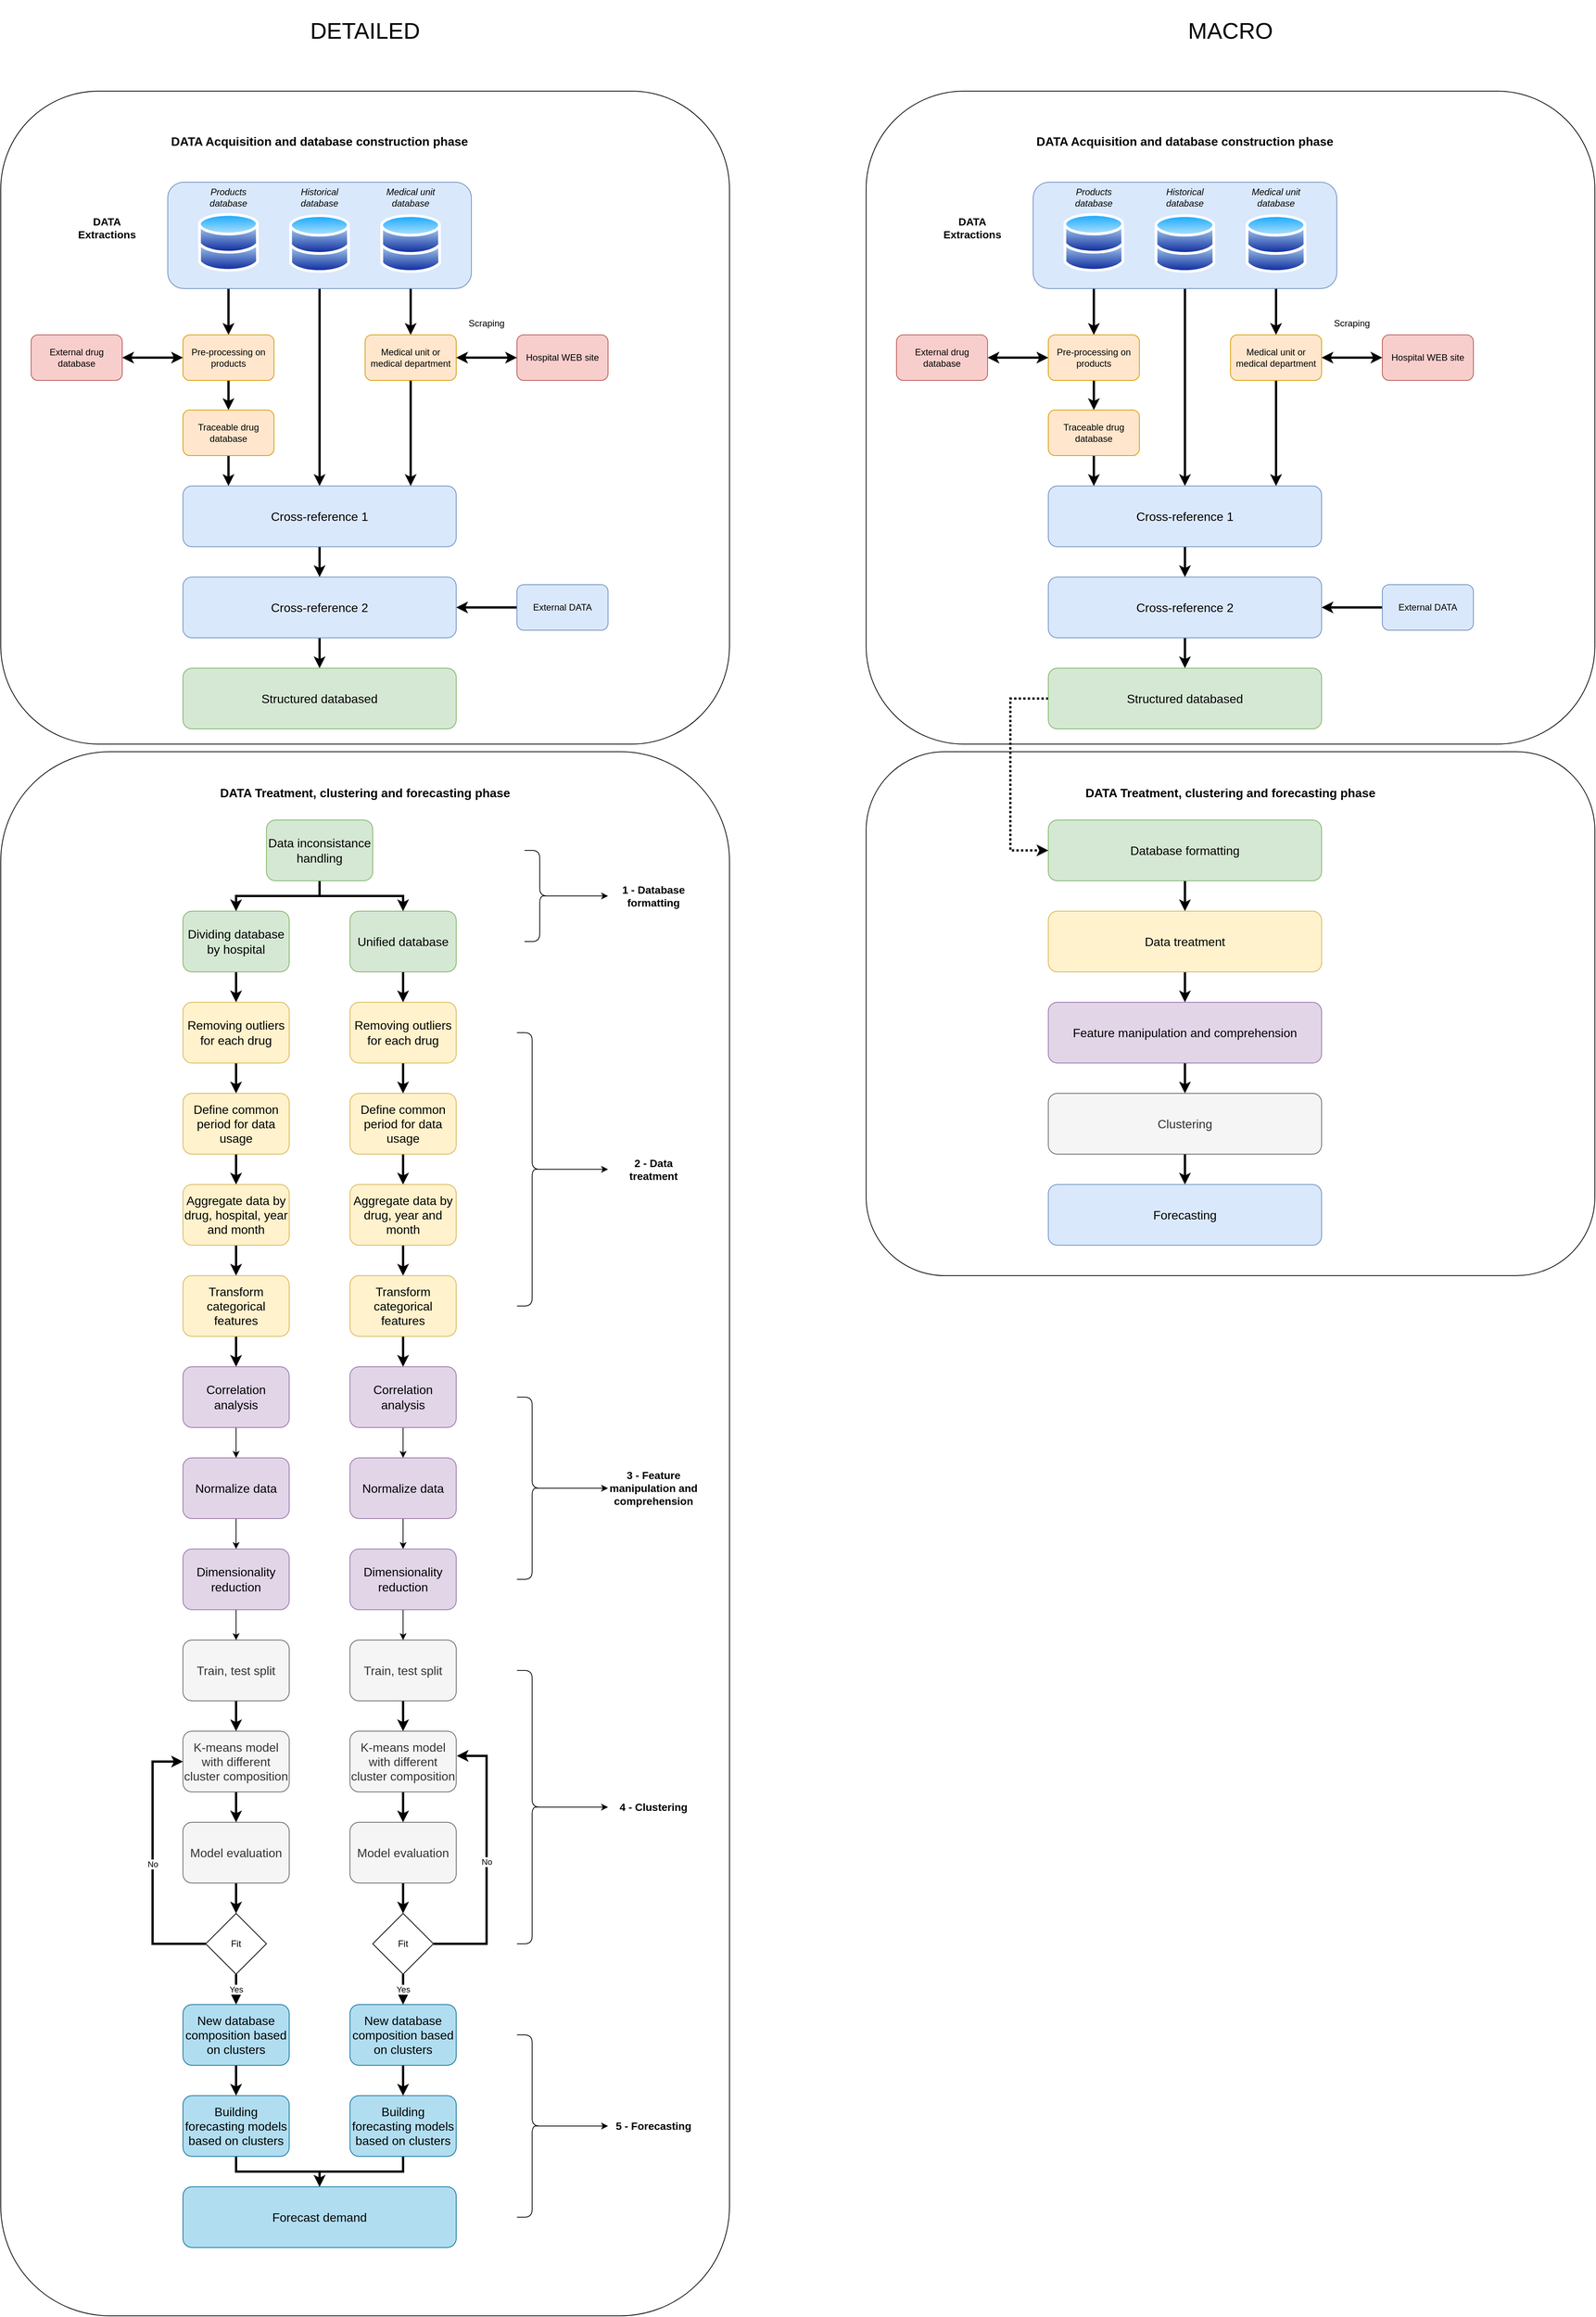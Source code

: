 <mxfile version="21.3.8" type="github">
  <diagram name="Page-1" id="t-_hDB9_bV7U9jZggCBl">
    <mxGraphModel dx="1758" dy="2066" grid="1" gridSize="10" guides="1" tooltips="1" connect="1" arrows="1" fold="1" page="1" pageScale="1" pageWidth="827" pageHeight="1169" math="0" shadow="0">
      <root>
        <mxCell id="0" />
        <mxCell id="1" parent="0" />
        <mxCell id="TOSCLhitm1Dqb9ZpTsh4-42" value="" style="rounded=1;whiteSpace=wrap;html=1;" vertex="1" parent="1">
          <mxGeometry x="1280" y="910" width="960" height="690" as="geometry" />
        </mxCell>
        <mxCell id="SHqvhm3qR2kiJbIXEdHi-139" value="" style="rounded=1;whiteSpace=wrap;html=1;" parent="1" vertex="1">
          <mxGeometry x="140" y="910" width="960" height="2060" as="geometry" />
        </mxCell>
        <mxCell id="SHqvhm3qR2kiJbIXEdHi-138" value="" style="rounded=1;whiteSpace=wrap;html=1;" parent="1" vertex="1">
          <mxGeometry x="140" y="40" width="960" height="860" as="geometry" />
        </mxCell>
        <mxCell id="K6QSOXd1CkM2Pjs1pdf7-1" value="DATA Extractions" style="text;html=1;strokeColor=none;fillColor=none;align=center;verticalAlign=middle;whiteSpace=wrap;rounded=0;strokeWidth=1;fontSize=14;fontStyle=1" parent="1" vertex="1">
          <mxGeometry x="240" y="160" width="80" height="120" as="geometry" />
        </mxCell>
        <mxCell id="K6QSOXd1CkM2Pjs1pdf7-13" style="edgeStyle=orthogonalEdgeStyle;rounded=0;orthogonalLoop=1;jettySize=auto;html=1;jumpSize=6;strokeWidth=3;" parent="1" source="K6QSOXd1CkM2Pjs1pdf7-3" target="K6QSOXd1CkM2Pjs1pdf7-12" edge="1">
          <mxGeometry relative="1" as="geometry">
            <Array as="points">
              <mxPoint x="680" y="350" />
              <mxPoint x="680" y="350" />
            </Array>
          </mxGeometry>
        </mxCell>
        <mxCell id="SHqvhm3qR2kiJbIXEdHi-3" style="edgeStyle=orthogonalEdgeStyle;rounded=0;orthogonalLoop=1;jettySize=auto;html=1;fontSize=11;strokeWidth=3;" parent="1" source="K6QSOXd1CkM2Pjs1pdf7-3" target="SHqvhm3qR2kiJbIXEdHi-1" edge="1">
          <mxGeometry relative="1" as="geometry" />
        </mxCell>
        <mxCell id="SHqvhm3qR2kiJbIXEdHi-13" style="edgeStyle=orthogonalEdgeStyle;rounded=0;orthogonalLoop=1;jettySize=auto;html=1;strokeWidth=3;" parent="1" source="K6QSOXd1CkM2Pjs1pdf7-3" target="K6QSOXd1CkM2Pjs1pdf7-10" edge="1">
          <mxGeometry relative="1" as="geometry">
            <Array as="points">
              <mxPoint x="440" y="310" />
              <mxPoint x="440" y="310" />
            </Array>
          </mxGeometry>
        </mxCell>
        <mxCell id="K6QSOXd1CkM2Pjs1pdf7-3" value="" style="rounded=1;whiteSpace=wrap;html=1;fillColor=#dae8fc;strokeColor=#6c8ebf;" parent="1" vertex="1">
          <mxGeometry x="360" y="160" width="400" height="140" as="geometry" />
        </mxCell>
        <mxCell id="K6QSOXd1CkM2Pjs1pdf7-4" value="" style="image;aspect=fixed;perimeter=ellipsePerimeter;html=1;align=center;shadow=0;dashed=0;spacingTop=3;image=img/lib/active_directory/databases.svg;" parent="1" vertex="1">
          <mxGeometry x="400" y="200" width="80" height="78.41" as="geometry" />
        </mxCell>
        <mxCell id="K6QSOXd1CkM2Pjs1pdf7-5" value="" style="image;aspect=fixed;perimeter=ellipsePerimeter;html=1;align=center;shadow=0;dashed=0;spacingTop=3;image=img/lib/active_directory/databases.svg;" parent="1" vertex="1">
          <mxGeometry x="520" y="201.59" width="80" height="78.41" as="geometry" />
        </mxCell>
        <mxCell id="K6QSOXd1CkM2Pjs1pdf7-6" value="" style="image;aspect=fixed;perimeter=ellipsePerimeter;html=1;align=center;shadow=0;dashed=0;spacingTop=3;image=img/lib/active_directory/databases.svg;" parent="1" vertex="1">
          <mxGeometry x="640" y="201.59" width="80" height="78.41" as="geometry" />
        </mxCell>
        <mxCell id="K6QSOXd1CkM2Pjs1pdf7-7" value="&lt;i&gt;Products database&lt;/i&gt;" style="text;html=1;strokeColor=none;fillColor=none;align=center;verticalAlign=middle;whiteSpace=wrap;rounded=0;" parent="1" vertex="1">
          <mxGeometry x="400" y="140" width="80" height="80" as="geometry" />
        </mxCell>
        <mxCell id="K6QSOXd1CkM2Pjs1pdf7-8" value="&lt;i&gt;Historical database&lt;/i&gt;" style="text;html=1;strokeColor=none;fillColor=none;align=center;verticalAlign=middle;whiteSpace=wrap;rounded=0;" parent="1" vertex="1">
          <mxGeometry x="520" y="140" width="80" height="80" as="geometry" />
        </mxCell>
        <mxCell id="K6QSOXd1CkM2Pjs1pdf7-9" value="&lt;i&gt;Medical unit&lt;br&gt;database&lt;br&gt;&lt;/i&gt;" style="text;html=1;strokeColor=none;fillColor=none;align=center;verticalAlign=middle;whiteSpace=wrap;rounded=0;" parent="1" vertex="1">
          <mxGeometry x="640" y="140" width="80" height="80" as="geometry" />
        </mxCell>
        <mxCell id="K6QSOXd1CkM2Pjs1pdf7-24" style="edgeStyle=orthogonalEdgeStyle;rounded=0;orthogonalLoop=1;jettySize=auto;html=1;entryX=0.5;entryY=0;entryDx=0;entryDy=0;strokeWidth=3;startArrow=none;startFill=0;" parent="1" source="K6QSOXd1CkM2Pjs1pdf7-10" target="K6QSOXd1CkM2Pjs1pdf7-23" edge="1">
          <mxGeometry relative="1" as="geometry" />
        </mxCell>
        <mxCell id="K6QSOXd1CkM2Pjs1pdf7-10" value="Pre-processing on products" style="rounded=1;whiteSpace=wrap;html=1;fillColor=#ffe6cc;strokeColor=#d79b00;" parent="1" vertex="1">
          <mxGeometry x="380" y="361" width="120" height="60" as="geometry" />
        </mxCell>
        <mxCell id="SHqvhm3qR2kiJbIXEdHi-6" style="edgeStyle=orthogonalEdgeStyle;rounded=0;orthogonalLoop=1;jettySize=auto;html=1;strokeWidth=3;" parent="1" source="K6QSOXd1CkM2Pjs1pdf7-12" target="SHqvhm3qR2kiJbIXEdHi-1" edge="1">
          <mxGeometry relative="1" as="geometry">
            <Array as="points">
              <mxPoint x="680" y="640" />
              <mxPoint x="680" y="640" />
            </Array>
          </mxGeometry>
        </mxCell>
        <mxCell id="K6QSOXd1CkM2Pjs1pdf7-12" value="Medical unit or medical department" style="rounded=1;whiteSpace=wrap;html=1;fillColor=#ffe6cc;strokeColor=#d79b00;" parent="1" vertex="1">
          <mxGeometry x="620" y="361" width="120" height="60" as="geometry" />
        </mxCell>
        <mxCell id="K6QSOXd1CkM2Pjs1pdf7-20" style="edgeStyle=orthogonalEdgeStyle;rounded=0;orthogonalLoop=1;jettySize=auto;html=1;strokeWidth=3;startArrow=classic;startFill=1;" parent="1" source="K6QSOXd1CkM2Pjs1pdf7-14" target="K6QSOXd1CkM2Pjs1pdf7-10" edge="1">
          <mxGeometry relative="1" as="geometry" />
        </mxCell>
        <mxCell id="K6QSOXd1CkM2Pjs1pdf7-14" value="External drug database" style="rounded=1;whiteSpace=wrap;html=1;fillColor=#f8cecc;strokeColor=#b85450;" parent="1" vertex="1">
          <mxGeometry x="180" y="361" width="120" height="60" as="geometry" />
        </mxCell>
        <mxCell id="K6QSOXd1CkM2Pjs1pdf7-15" value="Hospital WEB site" style="rounded=1;whiteSpace=wrap;html=1;fillColor=#f8cecc;strokeColor=#b85450;" parent="1" vertex="1">
          <mxGeometry x="820" y="361" width="120" height="60" as="geometry" />
        </mxCell>
        <mxCell id="K6QSOXd1CkM2Pjs1pdf7-18" value="" style="endArrow=classic;startArrow=classic;html=1;rounded=0;exitX=1;exitY=0.5;exitDx=0;exitDy=0;fontSize=9;startWidth=15;endWidth=15;strokeWidth=3;" parent="1" source="K6QSOXd1CkM2Pjs1pdf7-12" target="K6QSOXd1CkM2Pjs1pdf7-15" edge="1">
          <mxGeometry width="100" height="100" relative="1" as="geometry">
            <mxPoint x="850" y="341" as="sourcePoint" />
            <mxPoint x="950" y="241" as="targetPoint" />
          </mxGeometry>
        </mxCell>
        <mxCell id="K6QSOXd1CkM2Pjs1pdf7-22" value="Scraping" style="text;html=1;strokeColor=none;fillColor=none;align=center;verticalAlign=middle;whiteSpace=wrap;rounded=0;" parent="1" vertex="1">
          <mxGeometry x="750" y="331" width="60" height="30" as="geometry" />
        </mxCell>
        <mxCell id="SHqvhm3qR2kiJbIXEdHi-14" style="edgeStyle=orthogonalEdgeStyle;rounded=0;orthogonalLoop=1;jettySize=auto;html=1;strokeWidth=3;" parent="1" source="K6QSOXd1CkM2Pjs1pdf7-23" target="SHqvhm3qR2kiJbIXEdHi-1" edge="1">
          <mxGeometry relative="1" as="geometry">
            <Array as="points">
              <mxPoint x="440" y="550" />
              <mxPoint x="440" y="550" />
            </Array>
          </mxGeometry>
        </mxCell>
        <mxCell id="K6QSOXd1CkM2Pjs1pdf7-23" value="Traceable drug database" style="rounded=1;whiteSpace=wrap;html=1;fillColor=#ffe6cc;strokeColor=#d79b00;" parent="1" vertex="1">
          <mxGeometry x="380" y="460" width="120" height="60" as="geometry" />
        </mxCell>
        <mxCell id="SHqvhm3qR2kiJbIXEdHi-10" style="edgeStyle=orthogonalEdgeStyle;rounded=0;orthogonalLoop=1;jettySize=auto;html=1;strokeWidth=3;" parent="1" source="SHqvhm3qR2kiJbIXEdHi-1" target="SHqvhm3qR2kiJbIXEdHi-8" edge="1">
          <mxGeometry relative="1" as="geometry" />
        </mxCell>
        <mxCell id="SHqvhm3qR2kiJbIXEdHi-1" value="Cross-reference 1" style="rounded=1;whiteSpace=wrap;html=1;fontSize=16;fillColor=#dae8fc;strokeColor=#6c8ebf;" parent="1" vertex="1">
          <mxGeometry x="380" y="560" width="360" height="80" as="geometry" />
        </mxCell>
        <mxCell id="SHqvhm3qR2kiJbIXEdHi-9" style="edgeStyle=orthogonalEdgeStyle;rounded=0;orthogonalLoop=1;jettySize=auto;html=1;strokeWidth=3;" parent="1" source="SHqvhm3qR2kiJbIXEdHi-7" target="SHqvhm3qR2kiJbIXEdHi-8" edge="1">
          <mxGeometry relative="1" as="geometry" />
        </mxCell>
        <mxCell id="SHqvhm3qR2kiJbIXEdHi-7" value="External DATA" style="rounded=1;whiteSpace=wrap;html=1;fillColor=#dae8fc;strokeColor=#6c8ebf;horizontal=1;verticalAlign=middle;" parent="1" vertex="1">
          <mxGeometry x="820" y="690" width="120" height="60" as="geometry" />
        </mxCell>
        <mxCell id="SHqvhm3qR2kiJbIXEdHi-12" style="edgeStyle=orthogonalEdgeStyle;rounded=0;orthogonalLoop=1;jettySize=auto;html=1;entryX=0.5;entryY=0;entryDx=0;entryDy=0;strokeWidth=3;" parent="1" source="SHqvhm3qR2kiJbIXEdHi-8" target="SHqvhm3qR2kiJbIXEdHi-11" edge="1">
          <mxGeometry relative="1" as="geometry" />
        </mxCell>
        <mxCell id="SHqvhm3qR2kiJbIXEdHi-8" value="Cross-reference 2" style="rounded=1;whiteSpace=wrap;html=1;fontSize=16;fillColor=#dae8fc;strokeColor=#6c8ebf;" parent="1" vertex="1">
          <mxGeometry x="380" y="680" width="360" height="80" as="geometry" />
        </mxCell>
        <mxCell id="SHqvhm3qR2kiJbIXEdHi-11" value="Structured databased" style="rounded=1;whiteSpace=wrap;html=1;fontSize=16;fillColor=#d5e8d4;strokeColor=#82b366;" parent="1" vertex="1">
          <mxGeometry x="380" y="800" width="360" height="80" as="geometry" />
        </mxCell>
        <mxCell id="SHqvhm3qR2kiJbIXEdHi-17" value="DATA Acquisition and database construction phase" style="text;html=1;strokeColor=none;fillColor=none;align=center;verticalAlign=middle;whiteSpace=wrap;rounded=0;strokeWidth=1;fontSize=16;fontStyle=1" parent="1" vertex="1">
          <mxGeometry x="360" y="81.59" width="400" height="48.41" as="geometry" />
        </mxCell>
        <mxCell id="SHqvhm3qR2kiJbIXEdHi-40" style="edgeStyle=orthogonalEdgeStyle;rounded=0;orthogonalLoop=1;jettySize=auto;html=1;entryX=0.5;entryY=0;entryDx=0;entryDy=0;strokeWidth=3;" parent="1" source="SHqvhm3qR2kiJbIXEdHi-19" target="SHqvhm3qR2kiJbIXEdHi-35" edge="1">
          <mxGeometry relative="1" as="geometry" />
        </mxCell>
        <mxCell id="SHqvhm3qR2kiJbIXEdHi-19" value="Dividing database by hospital" style="rounded=1;whiteSpace=wrap;html=1;fontSize=16;fillColor=#d5e8d4;strokeColor=#82b366;" parent="1" vertex="1">
          <mxGeometry x="380" y="1120" width="140" height="80" as="geometry" />
        </mxCell>
        <mxCell id="SHqvhm3qR2kiJbIXEdHi-46" style="edgeStyle=orthogonalEdgeStyle;rounded=0;orthogonalLoop=1;jettySize=auto;html=1;strokeWidth=3;" parent="1" source="SHqvhm3qR2kiJbIXEdHi-29" target="SHqvhm3qR2kiJbIXEdHi-38" edge="1">
          <mxGeometry relative="1" as="geometry" />
        </mxCell>
        <mxCell id="SHqvhm3qR2kiJbIXEdHi-29" value="Unified database" style="rounded=1;whiteSpace=wrap;html=1;fontSize=16;fillColor=#d5e8d4;strokeColor=#82b366;" parent="1" vertex="1">
          <mxGeometry x="600" y="1120" width="140" height="80" as="geometry" />
        </mxCell>
        <mxCell id="SHqvhm3qR2kiJbIXEdHi-31" style="edgeStyle=orthogonalEdgeStyle;rounded=0;orthogonalLoop=1;jettySize=auto;html=1;exitX=0.5;exitY=1;exitDx=0;exitDy=0;" parent="1" source="SHqvhm3qR2kiJbIXEdHi-29" target="SHqvhm3qR2kiJbIXEdHi-29" edge="1">
          <mxGeometry relative="1" as="geometry" />
        </mxCell>
        <mxCell id="SHqvhm3qR2kiJbIXEdHi-78" style="edgeStyle=orthogonalEdgeStyle;rounded=0;orthogonalLoop=1;jettySize=auto;html=1;strokeWidth=3;" parent="1" source="SHqvhm3qR2kiJbIXEdHi-35" target="SHqvhm3qR2kiJbIXEdHi-50" edge="1">
          <mxGeometry relative="1" as="geometry" />
        </mxCell>
        <mxCell id="SHqvhm3qR2kiJbIXEdHi-35" value="Removing outliers for each drug" style="rounded=1;whiteSpace=wrap;html=1;fontSize=16;fillColor=#fff2cc;strokeColor=#d6b656;" parent="1" vertex="1">
          <mxGeometry x="380" y="1240" width="140" height="80" as="geometry" />
        </mxCell>
        <mxCell id="SHqvhm3qR2kiJbIXEdHi-77" style="edgeStyle=orthogonalEdgeStyle;rounded=0;orthogonalLoop=1;jettySize=auto;html=1;entryX=0.5;entryY=0;entryDx=0;entryDy=0;strokeWidth=3;" parent="1" source="SHqvhm3qR2kiJbIXEdHi-38" target="SHqvhm3qR2kiJbIXEdHi-51" edge="1">
          <mxGeometry relative="1" as="geometry" />
        </mxCell>
        <mxCell id="SHqvhm3qR2kiJbIXEdHi-38" value="Removing outliers for each drug" style="rounded=1;whiteSpace=wrap;html=1;fontSize=16;fillColor=#fff2cc;strokeColor=#d6b656;" parent="1" vertex="1">
          <mxGeometry x="600" y="1240" width="140" height="80" as="geometry" />
        </mxCell>
        <mxCell id="SHqvhm3qR2kiJbIXEdHi-43" style="edgeStyle=orthogonalEdgeStyle;rounded=0;orthogonalLoop=1;jettySize=auto;html=1;strokeWidth=3;" parent="1" source="SHqvhm3qR2kiJbIXEdHi-41" target="SHqvhm3qR2kiJbIXEdHi-19" edge="1">
          <mxGeometry relative="1" as="geometry" />
        </mxCell>
        <mxCell id="SHqvhm3qR2kiJbIXEdHi-44" style="edgeStyle=orthogonalEdgeStyle;rounded=0;orthogonalLoop=1;jettySize=auto;html=1;entryX=0.5;entryY=0;entryDx=0;entryDy=0;strokeWidth=3;" parent="1" source="SHqvhm3qR2kiJbIXEdHi-41" target="SHqvhm3qR2kiJbIXEdHi-29" edge="1">
          <mxGeometry relative="1" as="geometry" />
        </mxCell>
        <mxCell id="SHqvhm3qR2kiJbIXEdHi-41" value="Data inconsistance handling" style="rounded=1;whiteSpace=wrap;html=1;fontSize=16;fillColor=#d5e8d4;strokeColor=#82b366;" parent="1" vertex="1">
          <mxGeometry x="490" y="1000" width="140" height="80" as="geometry" />
        </mxCell>
        <mxCell id="bCkLxKvPBURnQj97gKr4-2" style="edgeStyle=orthogonalEdgeStyle;rounded=0;orthogonalLoop=1;jettySize=auto;html=1;strokeWidth=3;" parent="1" source="SHqvhm3qR2kiJbIXEdHi-45" target="bCkLxKvPBURnQj97gKr4-1" edge="1">
          <mxGeometry relative="1" as="geometry" />
        </mxCell>
        <mxCell id="SHqvhm3qR2kiJbIXEdHi-45" value="Transform categorical features" style="rounded=1;whiteSpace=wrap;html=1;fontSize=16;fillColor=#fff2cc;strokeColor=#d6b656;" parent="1" vertex="1">
          <mxGeometry x="380" y="1600" width="140" height="80" as="geometry" />
        </mxCell>
        <mxCell id="bCkLxKvPBURnQj97gKr4-5" style="edgeStyle=orthogonalEdgeStyle;rounded=0;orthogonalLoop=1;jettySize=auto;html=1;strokeWidth=3;entryX=0.5;entryY=0;entryDx=0;entryDy=0;" parent="1" source="SHqvhm3qR2kiJbIXEdHi-48" target="bCkLxKvPBURnQj97gKr4-4" edge="1">
          <mxGeometry relative="1" as="geometry">
            <mxPoint x="670" y="1710" as="targetPoint" />
          </mxGeometry>
        </mxCell>
        <mxCell id="SHqvhm3qR2kiJbIXEdHi-48" value="Transform categorical features" style="rounded=1;whiteSpace=wrap;html=1;fontSize=16;fillColor=#fff2cc;strokeColor=#d6b656;" parent="1" vertex="1">
          <mxGeometry x="600" y="1600" width="140" height="80" as="geometry" />
        </mxCell>
        <mxCell id="SHqvhm3qR2kiJbIXEdHi-64" style="edgeStyle=orthogonalEdgeStyle;rounded=0;orthogonalLoop=1;jettySize=auto;html=1;entryX=0.5;entryY=0;entryDx=0;entryDy=0;strokeWidth=3;" parent="1" source="SHqvhm3qR2kiJbIXEdHi-50" target="SHqvhm3qR2kiJbIXEdHi-60" edge="1">
          <mxGeometry relative="1" as="geometry" />
        </mxCell>
        <mxCell id="SHqvhm3qR2kiJbIXEdHi-50" value="Define common period for data usage" style="rounded=1;whiteSpace=wrap;html=1;fontSize=16;fillColor=#fff2cc;strokeColor=#d6b656;" parent="1" vertex="1">
          <mxGeometry x="380" y="1360" width="140" height="80" as="geometry" />
        </mxCell>
        <mxCell id="SHqvhm3qR2kiJbIXEdHi-66" style="edgeStyle=orthogonalEdgeStyle;rounded=0;orthogonalLoop=1;jettySize=auto;html=1;entryX=0.5;entryY=0;entryDx=0;entryDy=0;strokeWidth=3;" parent="1" source="SHqvhm3qR2kiJbIXEdHi-51" target="SHqvhm3qR2kiJbIXEdHi-65" edge="1">
          <mxGeometry relative="1" as="geometry" />
        </mxCell>
        <mxCell id="SHqvhm3qR2kiJbIXEdHi-51" value="Define common period for data usage" style="rounded=1;whiteSpace=wrap;html=1;fontSize=16;fillColor=#fff2cc;strokeColor=#d6b656;" parent="1" vertex="1">
          <mxGeometry x="600" y="1360" width="140" height="80" as="geometry" />
        </mxCell>
        <mxCell id="SHqvhm3qR2kiJbIXEdHi-82" style="edgeStyle=orthogonalEdgeStyle;rounded=0;orthogonalLoop=1;jettySize=auto;html=1;entryX=0.5;entryY=0;entryDx=0;entryDy=0;strokeWidth=3;" parent="1" source="SHqvhm3qR2kiJbIXEdHi-60" target="SHqvhm3qR2kiJbIXEdHi-45" edge="1">
          <mxGeometry relative="1" as="geometry" />
        </mxCell>
        <mxCell id="SHqvhm3qR2kiJbIXEdHi-60" value="Aggregate data by drug, hospital, year and month" style="rounded=1;whiteSpace=wrap;html=1;fontSize=16;fillColor=#fff2cc;strokeColor=#d6b656;" parent="1" vertex="1">
          <mxGeometry x="380" y="1480" width="140" height="80" as="geometry" />
        </mxCell>
        <mxCell id="SHqvhm3qR2kiJbIXEdHi-83" style="edgeStyle=orthogonalEdgeStyle;rounded=0;orthogonalLoop=1;jettySize=auto;html=1;strokeWidth=3;" parent="1" source="SHqvhm3qR2kiJbIXEdHi-65" target="SHqvhm3qR2kiJbIXEdHi-48" edge="1">
          <mxGeometry relative="1" as="geometry" />
        </mxCell>
        <mxCell id="SHqvhm3qR2kiJbIXEdHi-65" value="Aggregate data by drug, year and month" style="rounded=1;whiteSpace=wrap;html=1;fontSize=16;fillColor=#fff2cc;strokeColor=#d6b656;" parent="1" vertex="1">
          <mxGeometry x="600" y="1480" width="140" height="80" as="geometry" />
        </mxCell>
        <mxCell id="TvscWtppMxDBSj-NU7g7-3" style="edgeStyle=orthogonalEdgeStyle;rounded=0;orthogonalLoop=1;jettySize=auto;html=1;" parent="1" source="SHqvhm3qR2kiJbIXEdHi-71" target="bCkLxKvPBURnQj97gKr4-6" edge="1">
          <mxGeometry relative="1" as="geometry" />
        </mxCell>
        <mxCell id="SHqvhm3qR2kiJbIXEdHi-71" value="Normalize data" style="rounded=1;whiteSpace=wrap;html=1;fontSize=16;fillColor=#e1d5e7;strokeColor=#9673a6;" parent="1" vertex="1">
          <mxGeometry x="380" y="1840" width="140" height="80" as="geometry" />
        </mxCell>
        <mxCell id="TvscWtppMxDBSj-NU7g7-5" style="edgeStyle=orthogonalEdgeStyle;rounded=0;orthogonalLoop=1;jettySize=auto;html=1;" parent="1" source="SHqvhm3qR2kiJbIXEdHi-75" target="bCkLxKvPBURnQj97gKr4-7" edge="1">
          <mxGeometry relative="1" as="geometry" />
        </mxCell>
        <mxCell id="SHqvhm3qR2kiJbIXEdHi-75" value="Normalize data" style="rounded=1;whiteSpace=wrap;html=1;fontSize=16;fillColor=#e1d5e7;strokeColor=#9673a6;" parent="1" vertex="1">
          <mxGeometry x="600" y="1840" width="140" height="80" as="geometry" />
        </mxCell>
        <mxCell id="SHqvhm3qR2kiJbIXEdHi-91" style="edgeStyle=orthogonalEdgeStyle;rounded=0;orthogonalLoop=1;jettySize=auto;html=1;entryX=0.5;entryY=0;entryDx=0;entryDy=0;strokeWidth=3;" parent="1" source="SHqvhm3qR2kiJbIXEdHi-80" target="SHqvhm3qR2kiJbIXEdHi-88" edge="1">
          <mxGeometry relative="1" as="geometry" />
        </mxCell>
        <mxCell id="SHqvhm3qR2kiJbIXEdHi-80" value="Train, test split" style="rounded=1;whiteSpace=wrap;html=1;fontSize=16;fillColor=#f5f5f5;strokeColor=#666666;fontColor=#333333;" parent="1" vertex="1">
          <mxGeometry x="380" y="2080" width="140" height="80" as="geometry" />
        </mxCell>
        <mxCell id="SHqvhm3qR2kiJbIXEdHi-90" style="edgeStyle=orthogonalEdgeStyle;rounded=0;orthogonalLoop=1;jettySize=auto;html=1;entryX=0.5;entryY=0;entryDx=0;entryDy=0;strokeWidth=3;" parent="1" source="SHqvhm3qR2kiJbIXEdHi-81" target="SHqvhm3qR2kiJbIXEdHi-89" edge="1">
          <mxGeometry relative="1" as="geometry" />
        </mxCell>
        <mxCell id="SHqvhm3qR2kiJbIXEdHi-81" value="Train, test split" style="rounded=1;whiteSpace=wrap;html=1;fontSize=16;fillColor=#f5f5f5;strokeColor=#666666;fontColor=#333333;" parent="1" vertex="1">
          <mxGeometry x="600" y="2080" width="140" height="80" as="geometry" />
        </mxCell>
        <mxCell id="SHqvhm3qR2kiJbIXEdHi-93" style="edgeStyle=orthogonalEdgeStyle;rounded=0;orthogonalLoop=1;jettySize=auto;html=1;strokeWidth=3;" parent="1" source="SHqvhm3qR2kiJbIXEdHi-88" target="SHqvhm3qR2kiJbIXEdHi-92" edge="1">
          <mxGeometry relative="1" as="geometry" />
        </mxCell>
        <mxCell id="SHqvhm3qR2kiJbIXEdHi-88" value="K-means model with different cluster composition" style="rounded=1;whiteSpace=wrap;html=1;fontSize=16;fillColor=#f5f5f5;strokeColor=#666666;fontColor=#333333;" parent="1" vertex="1">
          <mxGeometry x="380" y="2200" width="140" height="80" as="geometry" />
        </mxCell>
        <mxCell id="SHqvhm3qR2kiJbIXEdHi-98" style="edgeStyle=orthogonalEdgeStyle;rounded=0;orthogonalLoop=1;jettySize=auto;html=1;entryX=0.5;entryY=0;entryDx=0;entryDy=0;strokeWidth=3;" parent="1" source="SHqvhm3qR2kiJbIXEdHi-89" target="SHqvhm3qR2kiJbIXEdHi-97" edge="1">
          <mxGeometry relative="1" as="geometry" />
        </mxCell>
        <mxCell id="SHqvhm3qR2kiJbIXEdHi-89" value="K-means model with different cluster composition" style="rounded=1;whiteSpace=wrap;html=1;fontSize=16;fillColor=#f5f5f5;strokeColor=#666666;fontColor=#333333;" parent="1" vertex="1">
          <mxGeometry x="600" y="2200" width="140" height="80" as="geometry" />
        </mxCell>
        <mxCell id="SHqvhm3qR2kiJbIXEdHi-102" style="edgeStyle=orthogonalEdgeStyle;rounded=0;orthogonalLoop=1;jettySize=auto;html=1;entryX=0.5;entryY=0;entryDx=0;entryDy=0;strokeWidth=3;" parent="1" source="SHqvhm3qR2kiJbIXEdHi-92" target="SHqvhm3qR2kiJbIXEdHi-99" edge="1">
          <mxGeometry relative="1" as="geometry" />
        </mxCell>
        <mxCell id="SHqvhm3qR2kiJbIXEdHi-92" value="Model evaluation" style="rounded=1;whiteSpace=wrap;html=1;fontSize=16;fillColor=#f5f5f5;strokeColor=#666666;fontColor=#333333;" parent="1" vertex="1">
          <mxGeometry x="380" y="2320" width="140" height="80" as="geometry" />
        </mxCell>
        <mxCell id="SHqvhm3qR2kiJbIXEdHi-101" style="edgeStyle=orthogonalEdgeStyle;rounded=0;orthogonalLoop=1;jettySize=auto;html=1;strokeWidth=3;" parent="1" source="SHqvhm3qR2kiJbIXEdHi-97" target="SHqvhm3qR2kiJbIXEdHi-100" edge="1">
          <mxGeometry relative="1" as="geometry" />
        </mxCell>
        <mxCell id="SHqvhm3qR2kiJbIXEdHi-97" value="Model evaluation" style="rounded=1;whiteSpace=wrap;html=1;fontSize=16;fillColor=#f5f5f5;strokeColor=#666666;fontColor=#333333;" parent="1" vertex="1">
          <mxGeometry x="600" y="2320" width="140" height="80" as="geometry" />
        </mxCell>
        <mxCell id="SHqvhm3qR2kiJbIXEdHi-103" value="No" style="edgeStyle=orthogonalEdgeStyle;rounded=0;orthogonalLoop=1;jettySize=auto;html=1;entryX=0;entryY=0.5;entryDx=0;entryDy=0;strokeWidth=3;" parent="1" source="SHqvhm3qR2kiJbIXEdHi-99" target="SHqvhm3qR2kiJbIXEdHi-88" edge="1">
          <mxGeometry relative="1" as="geometry">
            <Array as="points">
              <mxPoint x="340" y="2480" />
              <mxPoint x="340" y="2240" />
            </Array>
          </mxGeometry>
        </mxCell>
        <mxCell id="SHqvhm3qR2kiJbIXEdHi-106" value="Yes" style="edgeStyle=orthogonalEdgeStyle;rounded=0;orthogonalLoop=1;jettySize=auto;html=1;entryX=0.5;entryY=0;entryDx=0;entryDy=0;strokeWidth=3;" parent="1" source="SHqvhm3qR2kiJbIXEdHi-99" target="SHqvhm3qR2kiJbIXEdHi-105" edge="1">
          <mxGeometry relative="1" as="geometry" />
        </mxCell>
        <mxCell id="SHqvhm3qR2kiJbIXEdHi-99" value="Fit" style="rhombus;whiteSpace=wrap;html=1;" parent="1" vertex="1">
          <mxGeometry x="410" y="2440" width="80" height="80" as="geometry" />
        </mxCell>
        <mxCell id="SHqvhm3qR2kiJbIXEdHi-104" value="No" style="edgeStyle=orthogonalEdgeStyle;rounded=0;orthogonalLoop=1;jettySize=auto;html=1;entryX=1.005;entryY=0.406;entryDx=0;entryDy=0;entryPerimeter=0;strokeWidth=3;" parent="1" source="SHqvhm3qR2kiJbIXEdHi-100" target="SHqvhm3qR2kiJbIXEdHi-89" edge="1">
          <mxGeometry relative="1" as="geometry">
            <Array as="points">
              <mxPoint x="780" y="2480" />
              <mxPoint x="780" y="2233" />
            </Array>
          </mxGeometry>
        </mxCell>
        <mxCell id="SHqvhm3qR2kiJbIXEdHi-108" value="Yes" style="edgeStyle=orthogonalEdgeStyle;rounded=0;orthogonalLoop=1;jettySize=auto;html=1;strokeWidth=3;" parent="1" source="SHqvhm3qR2kiJbIXEdHi-100" target="SHqvhm3qR2kiJbIXEdHi-107" edge="1">
          <mxGeometry relative="1" as="geometry" />
        </mxCell>
        <mxCell id="SHqvhm3qR2kiJbIXEdHi-100" value="Fit" style="rhombus;whiteSpace=wrap;html=1;" parent="1" vertex="1">
          <mxGeometry x="630" y="2440" width="80" height="80" as="geometry" />
        </mxCell>
        <mxCell id="SHqvhm3qR2kiJbIXEdHi-110" style="edgeStyle=orthogonalEdgeStyle;rounded=0;orthogonalLoop=1;jettySize=auto;html=1;entryX=0.5;entryY=0;entryDx=0;entryDy=0;strokeWidth=3;" parent="1" source="SHqvhm3qR2kiJbIXEdHi-105" target="SHqvhm3qR2kiJbIXEdHi-109" edge="1">
          <mxGeometry relative="1" as="geometry" />
        </mxCell>
        <mxCell id="SHqvhm3qR2kiJbIXEdHi-105" value="New database composition based on clusters" style="rounded=1;whiteSpace=wrap;html=1;fontSize=16;fillColor=#b1ddf0;strokeColor=#10739e;" parent="1" vertex="1">
          <mxGeometry x="380" y="2560" width="140" height="80" as="geometry" />
        </mxCell>
        <mxCell id="SHqvhm3qR2kiJbIXEdHi-112" style="edgeStyle=orthogonalEdgeStyle;rounded=0;orthogonalLoop=1;jettySize=auto;html=1;strokeWidth=3;" parent="1" source="SHqvhm3qR2kiJbIXEdHi-107" target="SHqvhm3qR2kiJbIXEdHi-111" edge="1">
          <mxGeometry relative="1" as="geometry" />
        </mxCell>
        <mxCell id="SHqvhm3qR2kiJbIXEdHi-107" value="New database composition based on clusters" style="rounded=1;whiteSpace=wrap;html=1;fontSize=16;fillColor=#b1ddf0;strokeColor=#10739e;" parent="1" vertex="1">
          <mxGeometry x="600" y="2560" width="140" height="80" as="geometry" />
        </mxCell>
        <mxCell id="SHqvhm3qR2kiJbIXEdHi-115" style="edgeStyle=orthogonalEdgeStyle;rounded=0;orthogonalLoop=1;jettySize=auto;html=1;entryX=0.5;entryY=0;entryDx=0;entryDy=0;strokeWidth=3;" parent="1" source="SHqvhm3qR2kiJbIXEdHi-109" target="SHqvhm3qR2kiJbIXEdHi-113" edge="1">
          <mxGeometry relative="1" as="geometry" />
        </mxCell>
        <mxCell id="SHqvhm3qR2kiJbIXEdHi-109" value="Building forecasting models based on clusters" style="rounded=1;whiteSpace=wrap;html=1;fontSize=16;fillColor=#b1ddf0;strokeColor=#10739e;" parent="1" vertex="1">
          <mxGeometry x="380" y="2680" width="140" height="80" as="geometry" />
        </mxCell>
        <mxCell id="SHqvhm3qR2kiJbIXEdHi-114" style="edgeStyle=orthogonalEdgeStyle;rounded=0;orthogonalLoop=1;jettySize=auto;html=1;strokeWidth=3;" parent="1" source="SHqvhm3qR2kiJbIXEdHi-111" target="SHqvhm3qR2kiJbIXEdHi-113" edge="1">
          <mxGeometry relative="1" as="geometry" />
        </mxCell>
        <mxCell id="SHqvhm3qR2kiJbIXEdHi-111" value="Building forecasting models based on clusters" style="rounded=1;whiteSpace=wrap;html=1;fontSize=16;fillColor=#b1ddf0;strokeColor=#10739e;" parent="1" vertex="1">
          <mxGeometry x="600" y="2680" width="140" height="80" as="geometry" />
        </mxCell>
        <mxCell id="SHqvhm3qR2kiJbIXEdHi-113" value="Forecast demand" style="rounded=1;whiteSpace=wrap;html=1;fontSize=16;fillColor=#b1ddf0;strokeColor=#10739e;" parent="1" vertex="1">
          <mxGeometry x="380" y="2800" width="360" height="80" as="geometry" />
        </mxCell>
        <mxCell id="SHqvhm3qR2kiJbIXEdHi-118" value="1 - Database formatting" style="text;html=1;strokeColor=none;fillColor=none;align=center;verticalAlign=middle;whiteSpace=wrap;rounded=0;fontSize=14;fontStyle=1" parent="1" vertex="1">
          <mxGeometry x="940" y="1080" width="120" height="40" as="geometry" />
        </mxCell>
        <mxCell id="SHqvhm3qR2kiJbIXEdHi-122" value="" style="shape=curlyBracket;whiteSpace=wrap;html=1;rounded=1;flipH=1;labelPosition=right;verticalLabelPosition=middle;align=left;verticalAlign=middle;" parent="1" vertex="1">
          <mxGeometry x="820" y="1280" width="40" height="360" as="geometry" />
        </mxCell>
        <mxCell id="SHqvhm3qR2kiJbIXEdHi-123" value="2 - Data treatment" style="text;html=1;strokeColor=none;fillColor=none;align=center;verticalAlign=middle;whiteSpace=wrap;rounded=0;fontSize=14;fontStyle=1" parent="1" vertex="1">
          <mxGeometry x="940" y="1440" width="120" height="40" as="geometry" />
        </mxCell>
        <mxCell id="SHqvhm3qR2kiJbIXEdHi-124" style="edgeStyle=orthogonalEdgeStyle;rounded=0;orthogonalLoop=1;jettySize=auto;html=1;exitX=0.1;exitY=0.5;exitDx=0;exitDy=0;exitPerimeter=0;entryX=0;entryY=0.5;entryDx=0;entryDy=0;" parent="1" source="SHqvhm3qR2kiJbIXEdHi-122" target="SHqvhm3qR2kiJbIXEdHi-123" edge="1">
          <mxGeometry relative="1" as="geometry">
            <mxPoint x="710" y="1170" as="sourcePoint" />
            <mxPoint x="910" y="1170" as="targetPoint" />
          </mxGeometry>
        </mxCell>
        <mxCell id="SHqvhm3qR2kiJbIXEdHi-125" value="" style="shape=curlyBracket;whiteSpace=wrap;html=1;rounded=1;flipH=1;labelPosition=right;verticalLabelPosition=middle;align=left;verticalAlign=middle;" parent="1" vertex="1">
          <mxGeometry x="830" y="1040" width="40" height="120" as="geometry" />
        </mxCell>
        <mxCell id="SHqvhm3qR2kiJbIXEdHi-126" style="edgeStyle=orthogonalEdgeStyle;rounded=0;orthogonalLoop=1;jettySize=auto;html=1;exitX=0.1;exitY=0.5;exitDx=0;exitDy=0;exitPerimeter=0;" parent="1" source="SHqvhm3qR2kiJbIXEdHi-125" target="SHqvhm3qR2kiJbIXEdHi-118" edge="1">
          <mxGeometry relative="1" as="geometry">
            <mxPoint x="866" y="1470" as="sourcePoint" />
            <mxPoint x="950" y="1470" as="targetPoint" />
          </mxGeometry>
        </mxCell>
        <mxCell id="SHqvhm3qR2kiJbIXEdHi-127" value="" style="shape=curlyBracket;whiteSpace=wrap;html=1;rounded=1;flipH=1;labelPosition=right;verticalLabelPosition=middle;align=left;verticalAlign=middle;" parent="1" vertex="1">
          <mxGeometry x="820" y="2120" width="40" height="360" as="geometry" />
        </mxCell>
        <mxCell id="SHqvhm3qR2kiJbIXEdHi-129" value="4 - Clustering" style="text;html=1;strokeColor=none;fillColor=none;align=center;verticalAlign=middle;whiteSpace=wrap;rounded=0;fontSize=14;fontStyle=1" parent="1" vertex="1">
          <mxGeometry x="940" y="2280" width="120" height="40" as="geometry" />
        </mxCell>
        <mxCell id="SHqvhm3qR2kiJbIXEdHi-130" style="edgeStyle=orthogonalEdgeStyle;rounded=0;orthogonalLoop=1;jettySize=auto;html=1;exitX=0.1;exitY=0.5;exitDx=0;exitDy=0;exitPerimeter=0;" parent="1" source="SHqvhm3qR2kiJbIXEdHi-127" target="SHqvhm3qR2kiJbIXEdHi-129" edge="1">
          <mxGeometry relative="1" as="geometry">
            <mxPoint x="866" y="1710" as="sourcePoint" />
            <mxPoint x="950" y="1710" as="targetPoint" />
          </mxGeometry>
        </mxCell>
        <mxCell id="SHqvhm3qR2kiJbIXEdHi-131" value="" style="shape=curlyBracket;whiteSpace=wrap;html=1;rounded=1;flipH=1;labelPosition=right;verticalLabelPosition=middle;align=left;verticalAlign=middle;" parent="1" vertex="1">
          <mxGeometry x="820" y="2600" width="40" height="240" as="geometry" />
        </mxCell>
        <mxCell id="SHqvhm3qR2kiJbIXEdHi-132" value="5 - Forecasting" style="text;html=1;strokeColor=none;fillColor=none;align=center;verticalAlign=middle;whiteSpace=wrap;rounded=0;fontSize=14;fontStyle=1" parent="1" vertex="1">
          <mxGeometry x="940" y="2700" width="120" height="40" as="geometry" />
        </mxCell>
        <mxCell id="SHqvhm3qR2kiJbIXEdHi-133" style="edgeStyle=orthogonalEdgeStyle;rounded=0;orthogonalLoop=1;jettySize=auto;html=1;exitX=0.1;exitY=0.5;exitDx=0;exitDy=0;exitPerimeter=0;" parent="1" source="SHqvhm3qR2kiJbIXEdHi-131" target="SHqvhm3qR2kiJbIXEdHi-132" edge="1">
          <mxGeometry relative="1" as="geometry">
            <mxPoint x="866" y="2250" as="sourcePoint" />
            <mxPoint x="950" y="2250" as="targetPoint" />
          </mxGeometry>
        </mxCell>
        <mxCell id="SHqvhm3qR2kiJbIXEdHi-140" value="DATA Treatment, clustering and forecasting phase" style="text;html=1;strokeColor=none;fillColor=none;align=center;verticalAlign=middle;whiteSpace=wrap;rounded=0;strokeWidth=1;fontSize=16;fontStyle=1" parent="1" vertex="1">
          <mxGeometry x="420" y="940" width="400" height="48.41" as="geometry" />
        </mxCell>
        <mxCell id="TvscWtppMxDBSj-NU7g7-2" style="edgeStyle=orthogonalEdgeStyle;rounded=0;orthogonalLoop=1;jettySize=auto;html=1;" parent="1" source="bCkLxKvPBURnQj97gKr4-1" target="SHqvhm3qR2kiJbIXEdHi-71" edge="1">
          <mxGeometry relative="1" as="geometry" />
        </mxCell>
        <mxCell id="bCkLxKvPBURnQj97gKr4-1" value="Correlation analysis" style="rounded=1;whiteSpace=wrap;html=1;fontSize=16;fillColor=#e1d5e7;strokeColor=#9673a6;" parent="1" vertex="1">
          <mxGeometry x="380" y="1720" width="140" height="80" as="geometry" />
        </mxCell>
        <mxCell id="TvscWtppMxDBSj-NU7g7-1" style="edgeStyle=orthogonalEdgeStyle;rounded=0;orthogonalLoop=1;jettySize=auto;html=1;" parent="1" source="bCkLxKvPBURnQj97gKr4-4" target="SHqvhm3qR2kiJbIXEdHi-75" edge="1">
          <mxGeometry relative="1" as="geometry" />
        </mxCell>
        <mxCell id="bCkLxKvPBURnQj97gKr4-4" value="Correlation analysis" style="rounded=1;whiteSpace=wrap;html=1;fontSize=16;fillColor=#e1d5e7;strokeColor=#9673a6;" parent="1" vertex="1">
          <mxGeometry x="600" y="1720" width="140" height="80" as="geometry" />
        </mxCell>
        <mxCell id="TvscWtppMxDBSj-NU7g7-4" value="" style="edgeStyle=orthogonalEdgeStyle;rounded=0;orthogonalLoop=1;jettySize=auto;html=1;" parent="1" source="bCkLxKvPBURnQj97gKr4-6" target="SHqvhm3qR2kiJbIXEdHi-80" edge="1">
          <mxGeometry relative="1" as="geometry" />
        </mxCell>
        <mxCell id="bCkLxKvPBURnQj97gKr4-6" value="Dimensionality reduction" style="rounded=1;whiteSpace=wrap;html=1;fontSize=16;fillColor=#e1d5e7;strokeColor=#9673a6;" parent="1" vertex="1">
          <mxGeometry x="380" y="1960" width="140" height="80" as="geometry" />
        </mxCell>
        <mxCell id="TvscWtppMxDBSj-NU7g7-6" style="edgeStyle=orthogonalEdgeStyle;rounded=0;orthogonalLoop=1;jettySize=auto;html=1;" parent="1" source="bCkLxKvPBURnQj97gKr4-7" target="SHqvhm3qR2kiJbIXEdHi-81" edge="1">
          <mxGeometry relative="1" as="geometry" />
        </mxCell>
        <mxCell id="bCkLxKvPBURnQj97gKr4-7" value="Dimensionality reduction" style="rounded=1;whiteSpace=wrap;html=1;fontSize=16;fillColor=#e1d5e7;strokeColor=#9673a6;" parent="1" vertex="1">
          <mxGeometry x="600" y="1960" width="140" height="80" as="geometry" />
        </mxCell>
        <mxCell id="bCkLxKvPBURnQj97gKr4-14" value="" style="shape=curlyBracket;whiteSpace=wrap;html=1;rounded=1;flipH=1;labelPosition=right;verticalLabelPosition=middle;align=left;verticalAlign=middle;" parent="1" vertex="1">
          <mxGeometry x="820" y="1760" width="40" height="240" as="geometry" />
        </mxCell>
        <mxCell id="bCkLxKvPBURnQj97gKr4-15" value="3 - Feature manipulation and comprehension" style="text;html=1;strokeColor=none;fillColor=none;align=center;verticalAlign=middle;whiteSpace=wrap;rounded=0;fontSize=14;fontStyle=1" parent="1" vertex="1">
          <mxGeometry x="940" y="1860" width="120" height="40" as="geometry" />
        </mxCell>
        <mxCell id="bCkLxKvPBURnQj97gKr4-16" style="edgeStyle=orthogonalEdgeStyle;rounded=0;orthogonalLoop=1;jettySize=auto;html=1;exitX=0.1;exitY=0.5;exitDx=0;exitDy=0;exitPerimeter=0;entryX=0;entryY=0.5;entryDx=0;entryDy=0;" parent="1" source="bCkLxKvPBURnQj97gKr4-14" target="bCkLxKvPBURnQj97gKr4-15" edge="1">
          <mxGeometry relative="1" as="geometry">
            <mxPoint x="710" y="1540" as="sourcePoint" />
            <mxPoint x="910" y="1540" as="targetPoint" />
          </mxGeometry>
        </mxCell>
        <mxCell id="TOSCLhitm1Dqb9ZpTsh4-38" style="edgeStyle=orthogonalEdgeStyle;rounded=0;orthogonalLoop=1;jettySize=auto;html=1;entryX=0.5;entryY=0;entryDx=0;entryDy=0;strokeWidth=3;" edge="1" parent="1" source="TOSCLhitm1Dqb9ZpTsh4-1" target="TOSCLhitm1Dqb9ZpTsh4-2">
          <mxGeometry relative="1" as="geometry" />
        </mxCell>
        <mxCell id="TOSCLhitm1Dqb9ZpTsh4-1" value="Database formatting" style="rounded=1;whiteSpace=wrap;html=1;fontSize=16;fillColor=#d5e8d4;strokeColor=#82b366;" vertex="1" parent="1">
          <mxGeometry x="1520" y="1000" width="360" height="80" as="geometry" />
        </mxCell>
        <mxCell id="TOSCLhitm1Dqb9ZpTsh4-39" style="edgeStyle=orthogonalEdgeStyle;rounded=0;orthogonalLoop=1;jettySize=auto;html=1;strokeWidth=3;" edge="1" parent="1" source="TOSCLhitm1Dqb9ZpTsh4-2" target="TOSCLhitm1Dqb9ZpTsh4-3">
          <mxGeometry relative="1" as="geometry" />
        </mxCell>
        <mxCell id="TOSCLhitm1Dqb9ZpTsh4-2" value="Data treatment" style="rounded=1;whiteSpace=wrap;html=1;fontSize=16;fillColor=#fff2cc;strokeColor=#d6b656;" vertex="1" parent="1">
          <mxGeometry x="1520" y="1120" width="360" height="80" as="geometry" />
        </mxCell>
        <mxCell id="TOSCLhitm1Dqb9ZpTsh4-40" style="edgeStyle=orthogonalEdgeStyle;rounded=0;orthogonalLoop=1;jettySize=auto;html=1;strokeWidth=3;" edge="1" parent="1" source="TOSCLhitm1Dqb9ZpTsh4-3" target="TOSCLhitm1Dqb9ZpTsh4-4">
          <mxGeometry relative="1" as="geometry" />
        </mxCell>
        <mxCell id="TOSCLhitm1Dqb9ZpTsh4-3" value="Feature manipulation and comprehension" style="rounded=1;whiteSpace=wrap;html=1;fontSize=16;fillColor=#e1d5e7;strokeColor=#9673a6;" vertex="1" parent="1">
          <mxGeometry x="1520" y="1240" width="360" height="80" as="geometry" />
        </mxCell>
        <mxCell id="TOSCLhitm1Dqb9ZpTsh4-41" value="" style="edgeStyle=orthogonalEdgeStyle;rounded=0;orthogonalLoop=1;jettySize=auto;html=1;strokeWidth=3;" edge="1" parent="1" source="TOSCLhitm1Dqb9ZpTsh4-4" target="TOSCLhitm1Dqb9ZpTsh4-5">
          <mxGeometry relative="1" as="geometry" />
        </mxCell>
        <mxCell id="TOSCLhitm1Dqb9ZpTsh4-4" value="Clustering" style="rounded=1;whiteSpace=wrap;html=1;fontSize=16;fillColor=#f5f5f5;strokeColor=#666666;fontColor=#333333;" vertex="1" parent="1">
          <mxGeometry x="1520" y="1360" width="360" height="80" as="geometry" />
        </mxCell>
        <mxCell id="TOSCLhitm1Dqb9ZpTsh4-5" value="Forecasting" style="rounded=1;whiteSpace=wrap;html=1;fontSize=16;fillColor=#dae8fc;strokeColor=#6c8ebf;" vertex="1" parent="1">
          <mxGeometry x="1520" y="1480" width="360" height="80" as="geometry" />
        </mxCell>
        <mxCell id="TOSCLhitm1Dqb9ZpTsh4-6" value="" style="rounded=1;whiteSpace=wrap;html=1;" vertex="1" parent="1">
          <mxGeometry x="1280" y="40" width="960" height="860" as="geometry" />
        </mxCell>
        <mxCell id="TOSCLhitm1Dqb9ZpTsh4-7" value="DATA Extractions" style="text;html=1;strokeColor=none;fillColor=none;align=center;verticalAlign=middle;whiteSpace=wrap;rounded=0;strokeWidth=1;fontSize=14;fontStyle=1" vertex="1" parent="1">
          <mxGeometry x="1380" y="160" width="80" height="120" as="geometry" />
        </mxCell>
        <mxCell id="TOSCLhitm1Dqb9ZpTsh4-8" style="edgeStyle=orthogonalEdgeStyle;rounded=0;orthogonalLoop=1;jettySize=auto;html=1;jumpSize=6;strokeWidth=3;" edge="1" parent="1" source="TOSCLhitm1Dqb9ZpTsh4-11" target="TOSCLhitm1Dqb9ZpTsh4-21">
          <mxGeometry relative="1" as="geometry">
            <Array as="points">
              <mxPoint x="1820" y="350" />
              <mxPoint x="1820" y="350" />
            </Array>
          </mxGeometry>
        </mxCell>
        <mxCell id="TOSCLhitm1Dqb9ZpTsh4-9" style="edgeStyle=orthogonalEdgeStyle;rounded=0;orthogonalLoop=1;jettySize=auto;html=1;fontSize=11;strokeWidth=3;" edge="1" parent="1" source="TOSCLhitm1Dqb9ZpTsh4-11" target="TOSCLhitm1Dqb9ZpTsh4-30">
          <mxGeometry relative="1" as="geometry" />
        </mxCell>
        <mxCell id="TOSCLhitm1Dqb9ZpTsh4-10" style="edgeStyle=orthogonalEdgeStyle;rounded=0;orthogonalLoop=1;jettySize=auto;html=1;strokeWidth=3;" edge="1" parent="1" source="TOSCLhitm1Dqb9ZpTsh4-11" target="TOSCLhitm1Dqb9ZpTsh4-19">
          <mxGeometry relative="1" as="geometry">
            <Array as="points">
              <mxPoint x="1580" y="310" />
              <mxPoint x="1580" y="310" />
            </Array>
          </mxGeometry>
        </mxCell>
        <mxCell id="TOSCLhitm1Dqb9ZpTsh4-11" value="" style="rounded=1;whiteSpace=wrap;html=1;fillColor=#dae8fc;strokeColor=#6c8ebf;" vertex="1" parent="1">
          <mxGeometry x="1500" y="160" width="400" height="140" as="geometry" />
        </mxCell>
        <mxCell id="TOSCLhitm1Dqb9ZpTsh4-12" value="" style="image;aspect=fixed;perimeter=ellipsePerimeter;html=1;align=center;shadow=0;dashed=0;spacingTop=3;image=img/lib/active_directory/databases.svg;" vertex="1" parent="1">
          <mxGeometry x="1540" y="200" width="80" height="78.41" as="geometry" />
        </mxCell>
        <mxCell id="TOSCLhitm1Dqb9ZpTsh4-13" value="" style="image;aspect=fixed;perimeter=ellipsePerimeter;html=1;align=center;shadow=0;dashed=0;spacingTop=3;image=img/lib/active_directory/databases.svg;" vertex="1" parent="1">
          <mxGeometry x="1660" y="201.59" width="80" height="78.41" as="geometry" />
        </mxCell>
        <mxCell id="TOSCLhitm1Dqb9ZpTsh4-14" value="" style="image;aspect=fixed;perimeter=ellipsePerimeter;html=1;align=center;shadow=0;dashed=0;spacingTop=3;image=img/lib/active_directory/databases.svg;" vertex="1" parent="1">
          <mxGeometry x="1780" y="201.59" width="80" height="78.41" as="geometry" />
        </mxCell>
        <mxCell id="TOSCLhitm1Dqb9ZpTsh4-15" value="&lt;i&gt;Products database&lt;/i&gt;" style="text;html=1;strokeColor=none;fillColor=none;align=center;verticalAlign=middle;whiteSpace=wrap;rounded=0;" vertex="1" parent="1">
          <mxGeometry x="1540" y="140" width="80" height="80" as="geometry" />
        </mxCell>
        <mxCell id="TOSCLhitm1Dqb9ZpTsh4-16" value="&lt;i&gt;Historical database&lt;/i&gt;" style="text;html=1;strokeColor=none;fillColor=none;align=center;verticalAlign=middle;whiteSpace=wrap;rounded=0;" vertex="1" parent="1">
          <mxGeometry x="1660" y="140" width="80" height="80" as="geometry" />
        </mxCell>
        <mxCell id="TOSCLhitm1Dqb9ZpTsh4-17" value="&lt;i&gt;Medical unit&lt;br&gt;database&lt;br&gt;&lt;/i&gt;" style="text;html=1;strokeColor=none;fillColor=none;align=center;verticalAlign=middle;whiteSpace=wrap;rounded=0;" vertex="1" parent="1">
          <mxGeometry x="1780" y="140" width="80" height="80" as="geometry" />
        </mxCell>
        <mxCell id="TOSCLhitm1Dqb9ZpTsh4-18" style="edgeStyle=orthogonalEdgeStyle;rounded=0;orthogonalLoop=1;jettySize=auto;html=1;entryX=0.5;entryY=0;entryDx=0;entryDy=0;strokeWidth=3;startArrow=none;startFill=0;" edge="1" parent="1" source="TOSCLhitm1Dqb9ZpTsh4-19" target="TOSCLhitm1Dqb9ZpTsh4-28">
          <mxGeometry relative="1" as="geometry" />
        </mxCell>
        <mxCell id="TOSCLhitm1Dqb9ZpTsh4-19" value="Pre-processing on products" style="rounded=1;whiteSpace=wrap;html=1;fillColor=#ffe6cc;strokeColor=#d79b00;" vertex="1" parent="1">
          <mxGeometry x="1520" y="361" width="120" height="60" as="geometry" />
        </mxCell>
        <mxCell id="TOSCLhitm1Dqb9ZpTsh4-20" style="edgeStyle=orthogonalEdgeStyle;rounded=0;orthogonalLoop=1;jettySize=auto;html=1;strokeWidth=3;" edge="1" parent="1" source="TOSCLhitm1Dqb9ZpTsh4-21" target="TOSCLhitm1Dqb9ZpTsh4-30">
          <mxGeometry relative="1" as="geometry">
            <Array as="points">
              <mxPoint x="1820" y="640" />
              <mxPoint x="1820" y="640" />
            </Array>
          </mxGeometry>
        </mxCell>
        <mxCell id="TOSCLhitm1Dqb9ZpTsh4-21" value="Medical unit or medical department" style="rounded=1;whiteSpace=wrap;html=1;fillColor=#ffe6cc;strokeColor=#d79b00;" vertex="1" parent="1">
          <mxGeometry x="1760" y="361" width="120" height="60" as="geometry" />
        </mxCell>
        <mxCell id="TOSCLhitm1Dqb9ZpTsh4-22" style="edgeStyle=orthogonalEdgeStyle;rounded=0;orthogonalLoop=1;jettySize=auto;html=1;strokeWidth=3;startArrow=classic;startFill=1;" edge="1" parent="1" source="TOSCLhitm1Dqb9ZpTsh4-23" target="TOSCLhitm1Dqb9ZpTsh4-19">
          <mxGeometry relative="1" as="geometry" />
        </mxCell>
        <mxCell id="TOSCLhitm1Dqb9ZpTsh4-23" value="External drug database" style="rounded=1;whiteSpace=wrap;html=1;fillColor=#f8cecc;strokeColor=#b85450;" vertex="1" parent="1">
          <mxGeometry x="1320" y="361" width="120" height="60" as="geometry" />
        </mxCell>
        <mxCell id="TOSCLhitm1Dqb9ZpTsh4-24" value="Hospital WEB site" style="rounded=1;whiteSpace=wrap;html=1;fillColor=#f8cecc;strokeColor=#b85450;" vertex="1" parent="1">
          <mxGeometry x="1960" y="361" width="120" height="60" as="geometry" />
        </mxCell>
        <mxCell id="TOSCLhitm1Dqb9ZpTsh4-25" value="" style="endArrow=classic;startArrow=classic;html=1;rounded=0;exitX=1;exitY=0.5;exitDx=0;exitDy=0;fontSize=9;startWidth=15;endWidth=15;strokeWidth=3;" edge="1" parent="1" source="TOSCLhitm1Dqb9ZpTsh4-21" target="TOSCLhitm1Dqb9ZpTsh4-24">
          <mxGeometry width="100" height="100" relative="1" as="geometry">
            <mxPoint x="1990" y="341" as="sourcePoint" />
            <mxPoint x="2090" y="241" as="targetPoint" />
          </mxGeometry>
        </mxCell>
        <mxCell id="TOSCLhitm1Dqb9ZpTsh4-26" value="Scraping" style="text;html=1;strokeColor=none;fillColor=none;align=center;verticalAlign=middle;whiteSpace=wrap;rounded=0;" vertex="1" parent="1">
          <mxGeometry x="1890" y="331" width="60" height="30" as="geometry" />
        </mxCell>
        <mxCell id="TOSCLhitm1Dqb9ZpTsh4-27" style="edgeStyle=orthogonalEdgeStyle;rounded=0;orthogonalLoop=1;jettySize=auto;html=1;strokeWidth=3;" edge="1" parent="1" source="TOSCLhitm1Dqb9ZpTsh4-28" target="TOSCLhitm1Dqb9ZpTsh4-30">
          <mxGeometry relative="1" as="geometry">
            <Array as="points">
              <mxPoint x="1580" y="550" />
              <mxPoint x="1580" y="550" />
            </Array>
          </mxGeometry>
        </mxCell>
        <mxCell id="TOSCLhitm1Dqb9ZpTsh4-28" value="Traceable drug database" style="rounded=1;whiteSpace=wrap;html=1;fillColor=#ffe6cc;strokeColor=#d79b00;" vertex="1" parent="1">
          <mxGeometry x="1520" y="460" width="120" height="60" as="geometry" />
        </mxCell>
        <mxCell id="TOSCLhitm1Dqb9ZpTsh4-29" style="edgeStyle=orthogonalEdgeStyle;rounded=0;orthogonalLoop=1;jettySize=auto;html=1;strokeWidth=3;" edge="1" parent="1" source="TOSCLhitm1Dqb9ZpTsh4-30" target="TOSCLhitm1Dqb9ZpTsh4-34">
          <mxGeometry relative="1" as="geometry" />
        </mxCell>
        <mxCell id="TOSCLhitm1Dqb9ZpTsh4-30" value="Cross-reference 1" style="rounded=1;whiteSpace=wrap;html=1;fontSize=16;fillColor=#dae8fc;strokeColor=#6c8ebf;" vertex="1" parent="1">
          <mxGeometry x="1520" y="560" width="360" height="80" as="geometry" />
        </mxCell>
        <mxCell id="TOSCLhitm1Dqb9ZpTsh4-31" style="edgeStyle=orthogonalEdgeStyle;rounded=0;orthogonalLoop=1;jettySize=auto;html=1;strokeWidth=3;" edge="1" parent="1" source="TOSCLhitm1Dqb9ZpTsh4-32" target="TOSCLhitm1Dqb9ZpTsh4-34">
          <mxGeometry relative="1" as="geometry" />
        </mxCell>
        <mxCell id="TOSCLhitm1Dqb9ZpTsh4-32" value="External DATA" style="rounded=1;whiteSpace=wrap;html=1;fillColor=#dae8fc;strokeColor=#6c8ebf;horizontal=1;verticalAlign=middle;" vertex="1" parent="1">
          <mxGeometry x="1960" y="690" width="120" height="60" as="geometry" />
        </mxCell>
        <mxCell id="TOSCLhitm1Dqb9ZpTsh4-33" style="edgeStyle=orthogonalEdgeStyle;rounded=0;orthogonalLoop=1;jettySize=auto;html=1;entryX=0.5;entryY=0;entryDx=0;entryDy=0;strokeWidth=3;" edge="1" parent="1" source="TOSCLhitm1Dqb9ZpTsh4-34" target="TOSCLhitm1Dqb9ZpTsh4-35">
          <mxGeometry relative="1" as="geometry" />
        </mxCell>
        <mxCell id="TOSCLhitm1Dqb9ZpTsh4-34" value="Cross-reference 2" style="rounded=1;whiteSpace=wrap;html=1;fontSize=16;fillColor=#dae8fc;strokeColor=#6c8ebf;" vertex="1" parent="1">
          <mxGeometry x="1520" y="680" width="360" height="80" as="geometry" />
        </mxCell>
        <mxCell id="TOSCLhitm1Dqb9ZpTsh4-43" style="edgeStyle=orthogonalEdgeStyle;rounded=0;orthogonalLoop=1;jettySize=auto;html=1;entryX=0;entryY=0.5;entryDx=0;entryDy=0;dashed=1;dashPattern=1 1;strokeWidth=3;" edge="1" parent="1" source="TOSCLhitm1Dqb9ZpTsh4-35" target="TOSCLhitm1Dqb9ZpTsh4-1">
          <mxGeometry relative="1" as="geometry">
            <Array as="points">
              <mxPoint x="1470" y="840.0" />
              <mxPoint x="1470" y="1040" />
            </Array>
          </mxGeometry>
        </mxCell>
        <mxCell id="TOSCLhitm1Dqb9ZpTsh4-35" value="Structured databased" style="rounded=1;whiteSpace=wrap;html=1;fontSize=16;fillColor=#d5e8d4;strokeColor=#82b366;" vertex="1" parent="1">
          <mxGeometry x="1520" y="800" width="360" height="80" as="geometry" />
        </mxCell>
        <mxCell id="TOSCLhitm1Dqb9ZpTsh4-36" value="DATA Acquisition and database construction phase" style="text;html=1;strokeColor=none;fillColor=none;align=center;verticalAlign=middle;whiteSpace=wrap;rounded=0;strokeWidth=1;fontSize=16;fontStyle=1" vertex="1" parent="1">
          <mxGeometry x="1500" y="81.59" width="400" height="48.41" as="geometry" />
        </mxCell>
        <mxCell id="TOSCLhitm1Dqb9ZpTsh4-44" value="DATA Treatment, clustering and forecasting phase" style="text;html=1;strokeColor=none;fillColor=none;align=center;verticalAlign=middle;whiteSpace=wrap;rounded=0;strokeWidth=1;fontSize=16;fontStyle=1" vertex="1" parent="1">
          <mxGeometry x="1560" y="940" width="400" height="48.41" as="geometry" />
        </mxCell>
        <mxCell id="TOSCLhitm1Dqb9ZpTsh4-45" value="DETAILED" style="text;html=1;strokeColor=none;fillColor=none;align=center;verticalAlign=middle;whiteSpace=wrap;rounded=0;fontSize=30;" vertex="1" parent="1">
          <mxGeometry x="140" y="-80" width="960" height="80" as="geometry" />
        </mxCell>
        <mxCell id="TOSCLhitm1Dqb9ZpTsh4-46" value="MACRO" style="text;html=1;strokeColor=none;fillColor=none;align=center;verticalAlign=middle;whiteSpace=wrap;rounded=0;fontSize=30;" vertex="1" parent="1">
          <mxGeometry x="1280" y="-80" width="960" height="80" as="geometry" />
        </mxCell>
      </root>
    </mxGraphModel>
  </diagram>
</mxfile>
